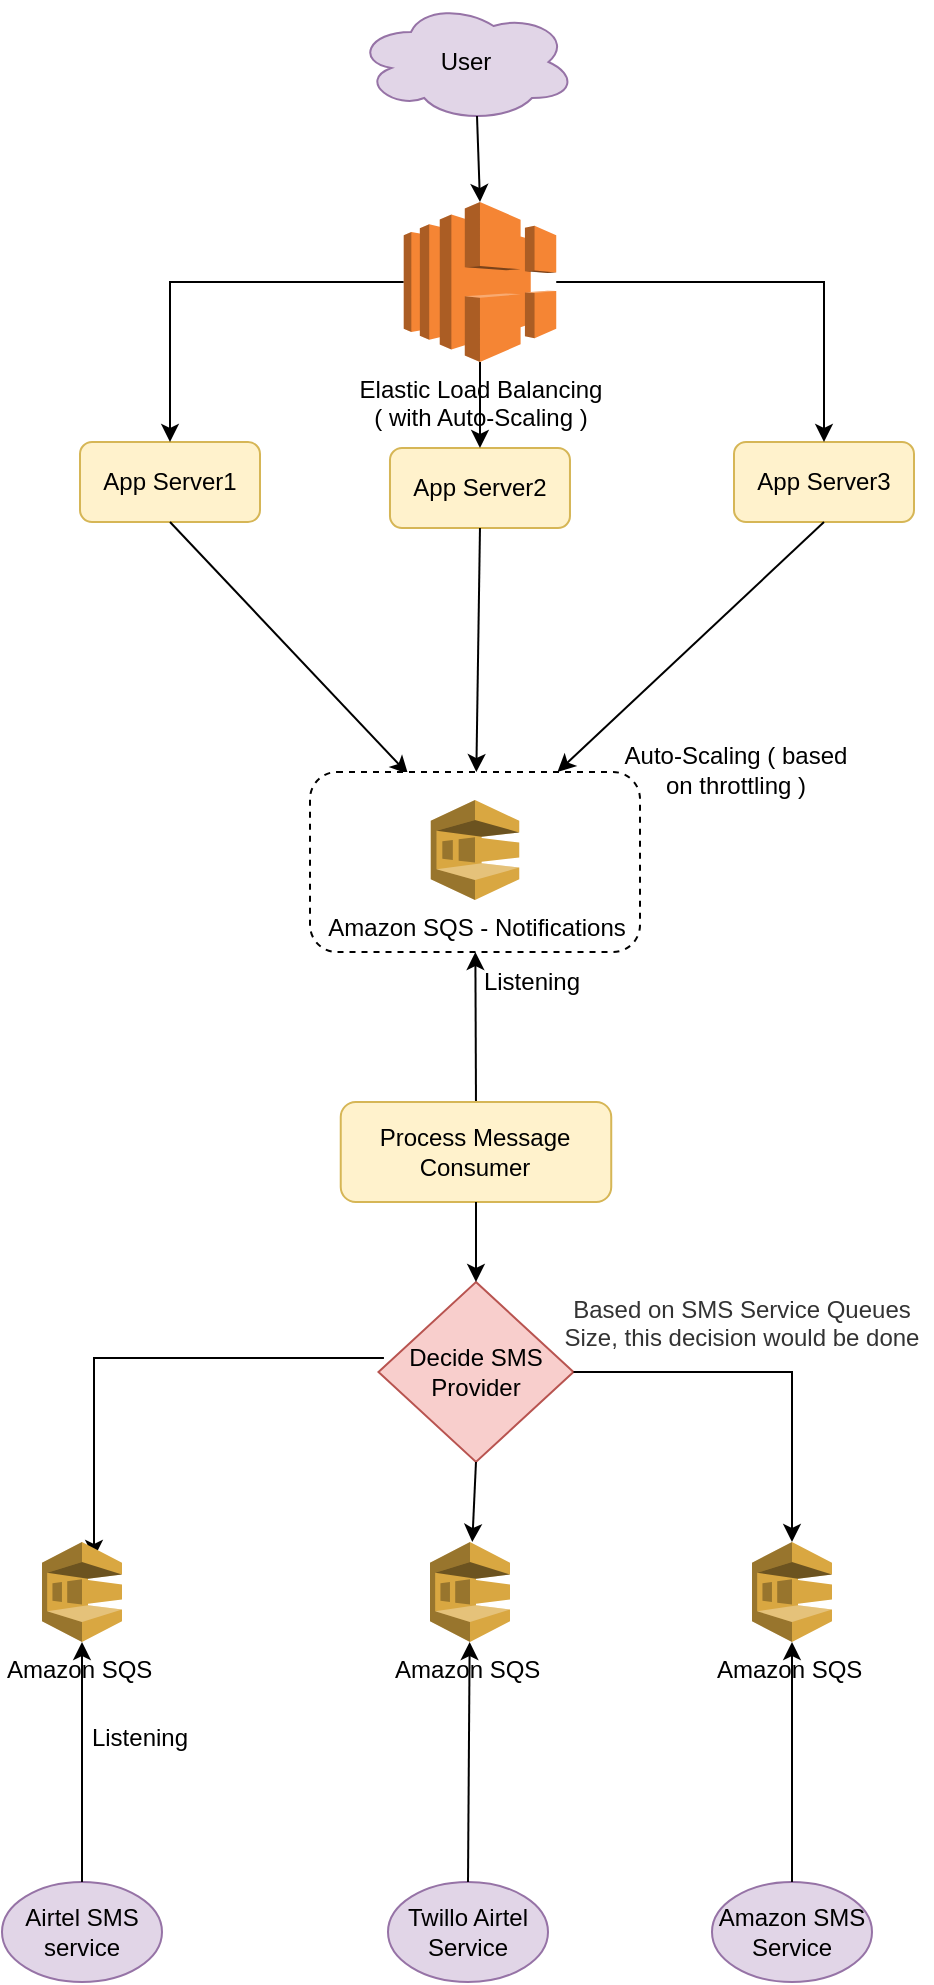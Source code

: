 <mxfile version="20.0.2" type="github">
  <diagram id="hSpV1MgLl40jB2ClibWX" name="Page-1">
    <mxGraphModel dx="786" dy="349" grid="1" gridSize="10" guides="1" tooltips="1" connect="1" arrows="1" fold="1" page="1" pageScale="1" pageWidth="850" pageHeight="1100" math="0" shadow="0">
      <root>
        <mxCell id="0" />
        <mxCell id="1" parent="0" />
        <mxCell id="RC4oqEELy3gwianFtOuK-1" value="User" style="ellipse;shape=cloud;whiteSpace=wrap;html=1;fillColor=#e1d5e7;strokeColor=#9673a6;" parent="1" vertex="1">
          <mxGeometry x="332" y="20" width="110" height="60" as="geometry" />
        </mxCell>
        <mxCell id="RC4oqEELy3gwianFtOuK-3" value="App Server1" style="rounded=1;whiteSpace=wrap;html=1;fillColor=#fff2cc;strokeColor=#d6b656;" parent="1" vertex="1">
          <mxGeometry x="194" y="240" width="90" height="40" as="geometry" />
        </mxCell>
        <mxCell id="RC4oqEELy3gwianFtOuK-5" value="" style="endArrow=classic;html=1;rounded=0;entryX=0.5;entryY=0;entryDx=0;entryDy=0;edgeStyle=orthogonalEdgeStyle;" parent="1" source="SCMvMcW7dWXdQyEaetod-3" target="RC4oqEELy3gwianFtOuK-3" edge="1">
          <mxGeometry width="50" height="50" relative="1" as="geometry">
            <mxPoint x="352.5" y="150" as="sourcePoint" />
            <mxPoint x="430" y="190" as="targetPoint" />
          </mxGeometry>
        </mxCell>
        <mxCell id="RC4oqEELy3gwianFtOuK-6" value="" style="endArrow=classic;html=1;rounded=0;exitX=0.55;exitY=0.95;exitDx=0;exitDy=0;exitPerimeter=0;entryX=0.5;entryY=0;entryDx=0;entryDy=0;entryPerimeter=0;" parent="1" source="RC4oqEELy3gwianFtOuK-1" target="SCMvMcW7dWXdQyEaetod-3" edge="1">
          <mxGeometry width="50" height="50" relative="1" as="geometry">
            <mxPoint x="380" y="240" as="sourcePoint" />
            <mxPoint x="393.673" y="111.249" as="targetPoint" />
          </mxGeometry>
        </mxCell>
        <mxCell id="RC4oqEELy3gwianFtOuK-7" value="App Server2" style="rounded=1;whiteSpace=wrap;html=1;fillColor=#fff2cc;strokeColor=#d6b656;" parent="1" vertex="1">
          <mxGeometry x="348.99" y="243" width="90" height="40" as="geometry" />
        </mxCell>
        <mxCell id="RC4oqEELy3gwianFtOuK-8" value="" style="endArrow=classic;html=1;rounded=0;exitX=0.5;exitY=1;exitDx=0;exitDy=0;exitPerimeter=0;" parent="1" source="SCMvMcW7dWXdQyEaetod-3" target="RC4oqEELy3gwianFtOuK-7" edge="1">
          <mxGeometry width="50" height="50" relative="1" as="geometry">
            <mxPoint x="395" y="190" as="sourcePoint" />
            <mxPoint x="430" y="190" as="targetPoint" />
          </mxGeometry>
        </mxCell>
        <mxCell id="RC4oqEELy3gwianFtOuK-9" value="App Server3" style="rounded=1;whiteSpace=wrap;html=1;fillColor=#fff2cc;strokeColor=#d6b656;" parent="1" vertex="1">
          <mxGeometry x="521" y="240" width="90" height="40" as="geometry" />
        </mxCell>
        <mxCell id="RC4oqEELy3gwianFtOuK-10" value="" style="endArrow=classic;html=1;rounded=0;entryX=0.5;entryY=0;entryDx=0;entryDy=0;edgeStyle=orthogonalEdgeStyle;" parent="1" source="SCMvMcW7dWXdQyEaetod-3" target="RC4oqEELy3gwianFtOuK-9" edge="1">
          <mxGeometry width="50" height="50" relative="1" as="geometry">
            <mxPoint x="437.5" y="150" as="sourcePoint" />
            <mxPoint x="430" y="190" as="targetPoint" />
          </mxGeometry>
        </mxCell>
        <mxCell id="RC4oqEELy3gwianFtOuK-12" value="Airtel SMS service" style="ellipse;whiteSpace=wrap;html=1;fillColor=#e1d5e7;strokeColor=#9673a6;" parent="1" vertex="1">
          <mxGeometry x="155" y="960" width="80" height="50" as="geometry" />
        </mxCell>
        <mxCell id="RC4oqEELy3gwianFtOuK-13" value="Twillo Airtel Service" style="ellipse;whiteSpace=wrap;html=1;fillColor=#e1d5e7;strokeColor=#9673a6;" parent="1" vertex="1">
          <mxGeometry x="348" y="960" width="80" height="50" as="geometry" />
        </mxCell>
        <mxCell id="RC4oqEELy3gwianFtOuK-14" value="" style="endArrow=classic;html=1;rounded=0;exitX=0.5;exitY=1;exitDx=0;exitDy=0;entryX=0.297;entryY=0.011;entryDx=0;entryDy=0;entryPerimeter=0;" parent="1" source="RC4oqEELy3gwianFtOuK-3" target="RC4oqEELy3gwianFtOuK-19" edge="1">
          <mxGeometry width="50" height="50" relative="1" as="geometry">
            <mxPoint x="380" y="450" as="sourcePoint" />
            <mxPoint x="364" y="365" as="targetPoint" />
          </mxGeometry>
        </mxCell>
        <mxCell id="RC4oqEELy3gwianFtOuK-15" value="" style="endArrow=classic;html=1;rounded=0;exitX=0.5;exitY=1;exitDx=0;exitDy=0;" parent="1" source="RC4oqEELy3gwianFtOuK-7" target="RC4oqEELy3gwianFtOuK-19" edge="1">
          <mxGeometry width="50" height="50" relative="1" as="geometry">
            <mxPoint x="249" y="280" as="sourcePoint" />
            <mxPoint x="394" y="400" as="targetPoint" />
          </mxGeometry>
        </mxCell>
        <mxCell id="RC4oqEELy3gwianFtOuK-16" value="" style="endArrow=classic;html=1;rounded=0;exitX=0.5;exitY=1;exitDx=0;exitDy=0;entryX=0.75;entryY=0;entryDx=0;entryDy=0;" parent="1" source="RC4oqEELy3gwianFtOuK-9" target="RC4oqEELy3gwianFtOuK-19" edge="1">
          <mxGeometry width="50" height="50" relative="1" as="geometry">
            <mxPoint x="404" y="280" as="sourcePoint" />
            <mxPoint x="424" y="365" as="targetPoint" />
          </mxGeometry>
        </mxCell>
        <mxCell id="RC4oqEELy3gwianFtOuK-19" value="" style="rounded=1;whiteSpace=wrap;html=1;dashed=1;" parent="1" vertex="1">
          <mxGeometry x="309" y="405" width="165" height="90" as="geometry" />
        </mxCell>
        <mxCell id="RC4oqEELy3gwianFtOuK-25" value="" style="endArrow=classic;html=1;rounded=0;exitX=0.5;exitY=0;exitDx=0;exitDy=0;" parent="1" source="RC4oqEELy3gwianFtOuK-27" target="RC4oqEELy3gwianFtOuK-19" edge="1">
          <mxGeometry width="50" height="50" relative="1" as="geometry">
            <mxPoint x="300" y="570" as="sourcePoint" />
            <mxPoint x="430" y="560" as="targetPoint" />
          </mxGeometry>
        </mxCell>
        <mxCell id="RC4oqEELy3gwianFtOuK-27" value="Process Message Consumer" style="rounded=1;whiteSpace=wrap;html=1;fillColor=#fff2cc;strokeColor=#d6b656;" parent="1" vertex="1">
          <mxGeometry x="324.37" y="570" width="135.25" height="50" as="geometry" />
        </mxCell>
        <mxCell id="RC4oqEELy3gwianFtOuK-29" value="" style="endArrow=classic;html=1;rounded=0;exitX=0.028;exitY=0.422;exitDx=0;exitDy=0;edgeStyle=orthogonalEdgeStyle;exitPerimeter=0;entryX=0.65;entryY=0.16;entryDx=0;entryDy=0;entryPerimeter=0;" parent="1" source="RC4oqEELy3gwianFtOuK-33" target="SCMvMcW7dWXdQyEaetod-10" edge="1">
          <mxGeometry width="50" height="50" relative="1" as="geometry">
            <mxPoint x="380" y="730" as="sourcePoint" />
            <mxPoint x="195" y="790" as="targetPoint" />
          </mxGeometry>
        </mxCell>
        <mxCell id="RC4oqEELy3gwianFtOuK-33" value="Decide SMS Provider" style="rhombus;whiteSpace=wrap;html=1;fillColor=#f8cecc;strokeColor=#b85450;" parent="1" vertex="1">
          <mxGeometry x="343.24" y="660" width="97.5" height="90" as="geometry" />
        </mxCell>
        <mxCell id="RC4oqEELy3gwianFtOuK-34" value="" style="endArrow=classic;html=1;rounded=0;exitX=0.5;exitY=1;exitDx=0;exitDy=0;entryX=0.5;entryY=0;entryDx=0;entryDy=0;" parent="1" source="RC4oqEELy3gwianFtOuK-27" target="RC4oqEELy3gwianFtOuK-33" edge="1">
          <mxGeometry width="50" height="50" relative="1" as="geometry">
            <mxPoint x="380" y="800" as="sourcePoint" />
            <mxPoint x="430" y="750" as="targetPoint" />
          </mxGeometry>
        </mxCell>
        <mxCell id="RC4oqEELy3gwianFtOuK-35" value="" style="endArrow=classic;html=1;rounded=0;exitX=0.5;exitY=1;exitDx=0;exitDy=0;" parent="1" source="RC4oqEELy3gwianFtOuK-33" target="SCMvMcW7dWXdQyEaetod-9" edge="1">
          <mxGeometry width="50" height="50" relative="1" as="geometry">
            <mxPoint x="380" y="750" as="sourcePoint" />
            <mxPoint x="389.535" y="790" as="targetPoint" />
          </mxGeometry>
        </mxCell>
        <mxCell id="RC4oqEELy3gwianFtOuK-37" value="" style="endArrow=classic;html=1;rounded=0;exitX=1;exitY=0.5;exitDx=0;exitDy=0;edgeStyle=orthogonalEdgeStyle;" parent="1" source="RC4oqEELy3gwianFtOuK-33" target="SCMvMcW7dWXdQyEaetod-8" edge="1">
          <mxGeometry width="50" height="50" relative="1" as="geometry">
            <mxPoint x="380" y="870" as="sourcePoint" />
            <mxPoint x="555" y="790" as="targetPoint" />
          </mxGeometry>
        </mxCell>
        <mxCell id="RC4oqEELy3gwianFtOuK-38" value="" style="endArrow=classic;html=1;rounded=0;exitX=0.5;exitY=0;exitDx=0;exitDy=0;entryX=0.5;entryY=1;entryDx=0;entryDy=0;entryPerimeter=0;" parent="1" source="RC4oqEELy3gwianFtOuK-12" edge="1">
          <mxGeometry width="50" height="50" relative="1" as="geometry">
            <mxPoint x="380" y="910" as="sourcePoint" />
            <mxPoint x="195" y="840" as="targetPoint" />
          </mxGeometry>
        </mxCell>
        <mxCell id="RC4oqEELy3gwianFtOuK-40" value="" style="endArrow=classic;html=1;rounded=0;exitX=0.5;exitY=0;exitDx=0;exitDy=0;" parent="1" source="RC4oqEELy3gwianFtOuK-13" target="SCMvMcW7dWXdQyEaetod-9" edge="1">
          <mxGeometry width="50" height="50" relative="1" as="geometry">
            <mxPoint x="380" y="910" as="sourcePoint" />
            <mxPoint x="388" y="840" as="targetPoint" />
          </mxGeometry>
        </mxCell>
        <mxCell id="RC4oqEELy3gwianFtOuK-41" value="Amazon SMS Service" style="ellipse;whiteSpace=wrap;html=1;fillColor=#e1d5e7;strokeColor=#9673a6;" parent="1" vertex="1">
          <mxGeometry x="510" y="960" width="80" height="50" as="geometry" />
        </mxCell>
        <mxCell id="RC4oqEELy3gwianFtOuK-42" value="" style="endArrow=classic;html=1;rounded=0;" parent="1" source="RC4oqEELy3gwianFtOuK-41" target="SCMvMcW7dWXdQyEaetod-8" edge="1">
          <mxGeometry width="50" height="50" relative="1" as="geometry">
            <mxPoint x="550" y="950" as="sourcePoint" />
            <mxPoint x="555" y="840" as="targetPoint" />
          </mxGeometry>
        </mxCell>
        <mxCell id="hsocOPPATjzEpRB6f7Aq-1" value="Listening" style="text;html=1;strokeColor=none;fillColor=none;align=center;verticalAlign=middle;whiteSpace=wrap;rounded=0;" parent="1" vertex="1">
          <mxGeometry x="194" y="873" width="60" height="30" as="geometry" />
        </mxCell>
        <mxCell id="hsocOPPATjzEpRB6f7Aq-2" value="Listening" style="text;html=1;strokeColor=none;fillColor=none;align=center;verticalAlign=middle;whiteSpace=wrap;rounded=0;" parent="1" vertex="1">
          <mxGeometry x="390" y="495" width="60" height="30" as="geometry" />
        </mxCell>
        <mxCell id="SCMvMcW7dWXdQyEaetod-3" value="Elastic Load Balancing &lt;br&gt;( with Auto-Scaling )" style="outlineConnect=0;dashed=0;verticalLabelPosition=bottom;verticalAlign=top;align=center;html=1;shape=mxgraph.aws3.elastic_load_balancing;fillColor=#F58534;gradientColor=none;" vertex="1" parent="1">
          <mxGeometry x="355.87" y="120" width="76.25" height="80" as="geometry" />
        </mxCell>
        <mxCell id="SCMvMcW7dWXdQyEaetod-4" value="Amazon SQS - Notifications" style="outlineConnect=0;dashed=0;verticalLabelPosition=bottom;verticalAlign=top;align=center;html=1;shape=mxgraph.aws3.sqs;fillColor=#D9A741;gradientColor=none;" vertex="1" parent="1">
          <mxGeometry x="369.38" y="419" width="44.25" height="50" as="geometry" />
        </mxCell>
        <mxCell id="SCMvMcW7dWXdQyEaetod-6" value="Auto-Scaling ( based on throttling )" style="text;html=1;strokeColor=none;fillColor=none;align=center;verticalAlign=middle;whiteSpace=wrap;rounded=0;" vertex="1" parent="1">
          <mxGeometry x="464" y="389" width="116" height="30" as="geometry" />
        </mxCell>
        <mxCell id="SCMvMcW7dWXdQyEaetod-7" value="&lt;div style=&quot;text-align: center;&quot;&gt;&lt;span style=&quot;background-color: initial;&quot;&gt;&lt;font color=&quot;#333333&quot;&gt;Based on SMS Service Queues Size, this decision would be done&lt;/font&gt;&lt;/span&gt;&lt;/div&gt;" style="text;whiteSpace=wrap;html=1;" vertex="1" parent="1">
          <mxGeometry x="428" y="660" width="192" height="40" as="geometry" />
        </mxCell>
        <mxCell id="SCMvMcW7dWXdQyEaetod-8" value="Amazon SQS&amp;nbsp;" style="outlineConnect=0;dashed=0;verticalLabelPosition=bottom;verticalAlign=top;align=center;html=1;shape=mxgraph.aws3.sqs;fillColor=#D9A741;gradientColor=none;" vertex="1" parent="1">
          <mxGeometry x="530" y="790" width="40" height="50" as="geometry" />
        </mxCell>
        <mxCell id="SCMvMcW7dWXdQyEaetod-9" value="Amazon SQS&amp;nbsp;" style="outlineConnect=0;dashed=0;verticalLabelPosition=bottom;verticalAlign=top;align=center;html=1;shape=mxgraph.aws3.sqs;fillColor=#D9A741;gradientColor=none;" vertex="1" parent="1">
          <mxGeometry x="369" y="790" width="40" height="50" as="geometry" />
        </mxCell>
        <mxCell id="SCMvMcW7dWXdQyEaetod-10" value="Amazon SQS&amp;nbsp;" style="outlineConnect=0;dashed=0;verticalLabelPosition=bottom;verticalAlign=top;align=center;html=1;shape=mxgraph.aws3.sqs;fillColor=#D9A741;gradientColor=none;" vertex="1" parent="1">
          <mxGeometry x="175" y="790" width="40" height="50" as="geometry" />
        </mxCell>
      </root>
    </mxGraphModel>
  </diagram>
</mxfile>
